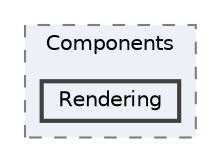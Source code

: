 digraph "C:/Users/danpe/Desktop/Coding/Personal/C#/Game Engine/Engine/ECS/Components/Rendering"
{
 // LATEX_PDF_SIZE
  bgcolor="transparent";
  edge [fontname=Helvetica,fontsize=10,labelfontname=Helvetica,labelfontsize=10];
  node [fontname=Helvetica,fontsize=10,shape=box,height=0.2,width=0.4];
  compound=true
  subgraph clusterdir_1baa821f8677f60763256c4c119cca36 {
    graph [ bgcolor="#edf0f7", pencolor="grey50", label="Components", fontname=Helvetica,fontsize=10 style="filled,dashed", URL="dir_1baa821f8677f60763256c4c119cca36.html",tooltip=""]
  dir_a54429c44fc8270ba795f5c1802539d2 [label="Rendering", fillcolor="#edf0f7", color="grey25", style="filled,bold", URL="dir_a54429c44fc8270ba795f5c1802539d2.html",tooltip=""];
  }
}
